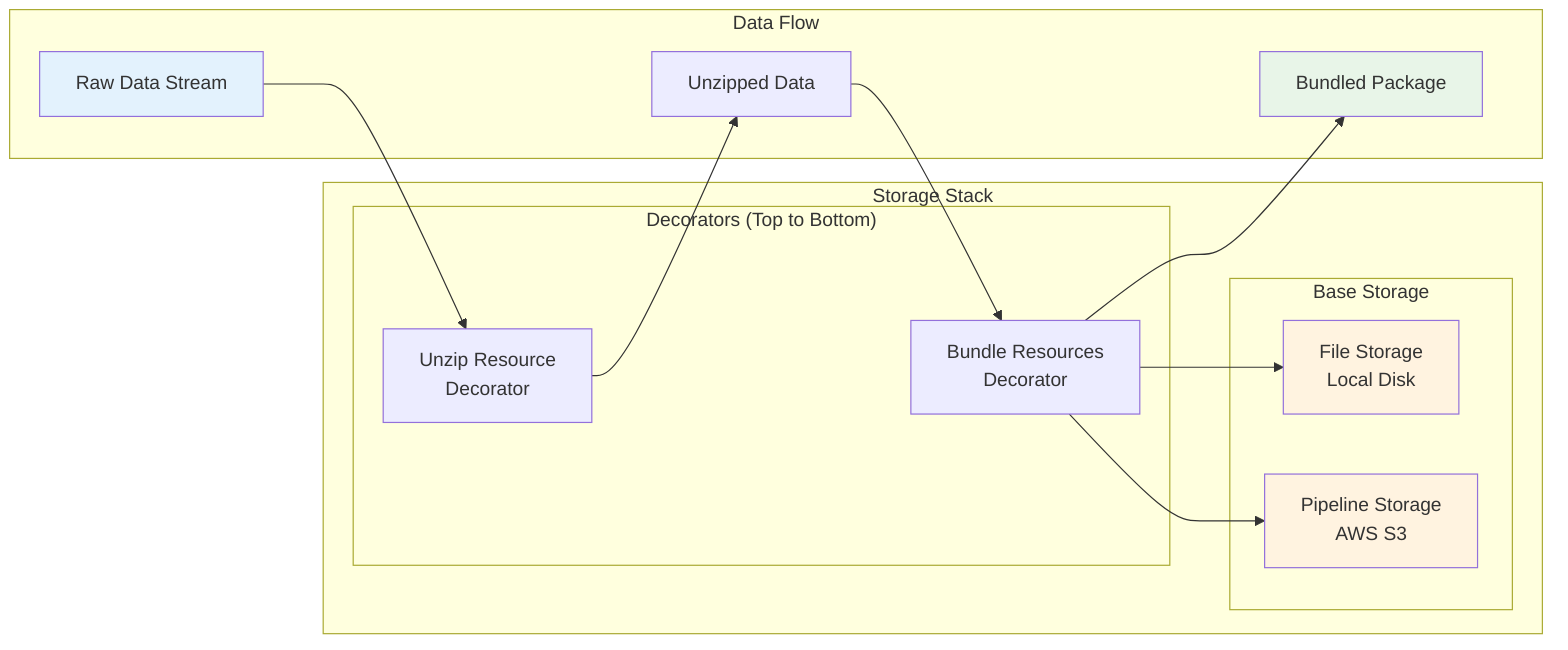 graph LR
    subgraph "Storage Stack"
        subgraph "Decorators (Top to Bottom)"
            Bundle[Bundle Resources<br/>Decorator]
            Unzip[Unzip Resource<br/>Decorator]
        end

        subgraph "Base Storage"
            File[File Storage<br/>Local Disk]
            S3[Pipeline Storage<br/>AWS S3]
        end
    end

    subgraph "Data Flow"
        Raw[Raw Data Stream]
        Unzipped[Unzipped Data]
        Bundled[Bundled Package]
    end

    Raw --> Unzip
    Unzip --> Unzipped
    Unzipped --> Bundle
    Bundle --> Bundled

    Bundle --> File
    Bundle --> S3

    style Raw fill:#e3f2fd
    style Bundled fill:#e8f5e8
    style File fill:#fff3e0
    style S3 fill:#fff3e0